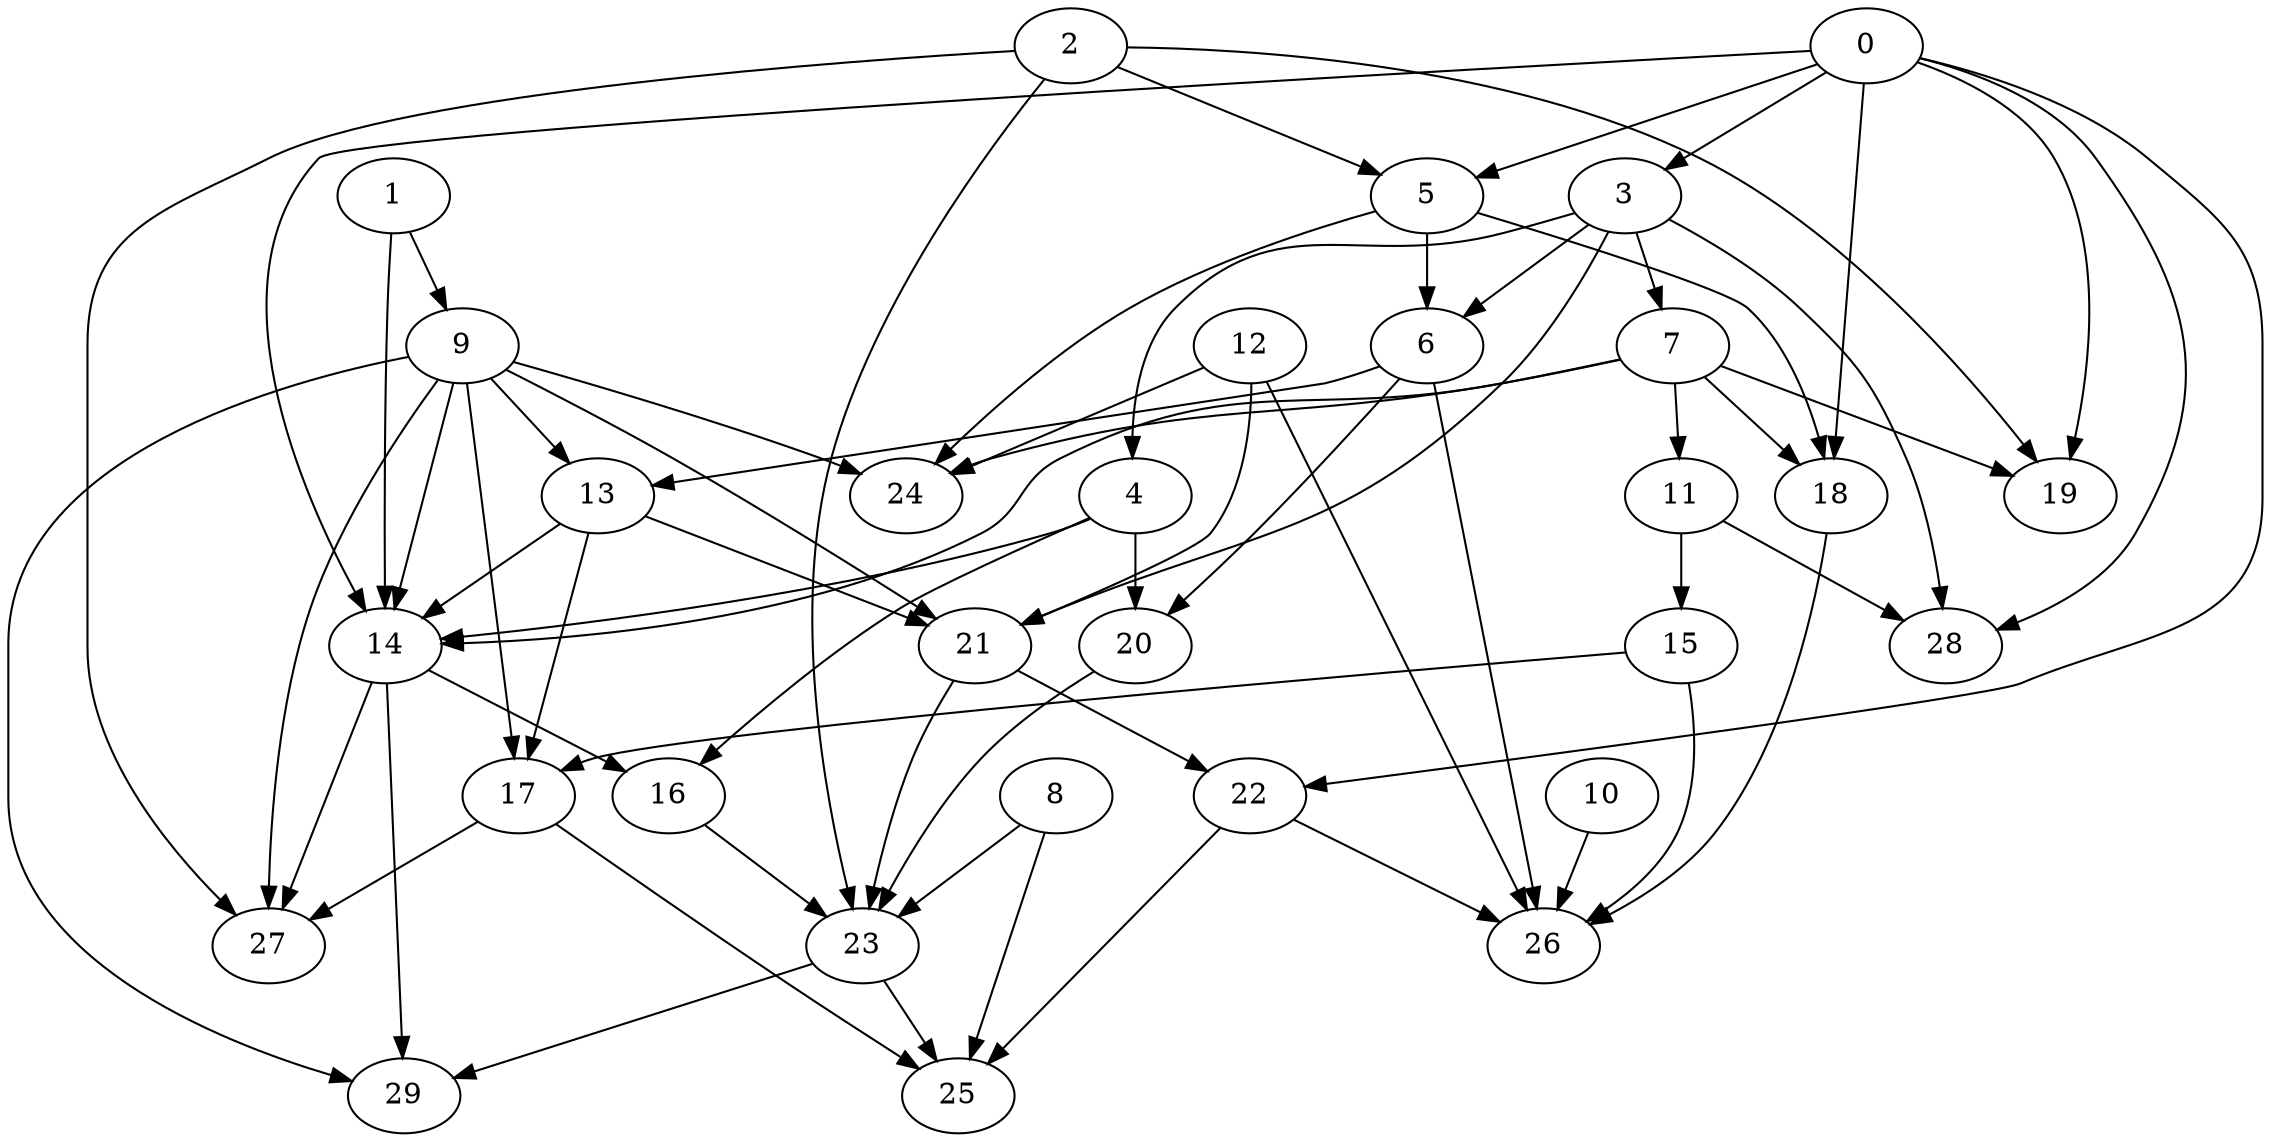 digraph "Random_Nodes_30_Density_2.20_CCR_0.10_WeightType_Random#1_Homogeneous-6" {
0 [Weight=212];
2 [Weight=169];
5 [Weight=169];
3 [Weight=148];
1 [Weight=85];
6 [Weight=169];
9 [Weight=148];
7 [Weight=148];
13 [Weight=148];
4 [Weight=106];
12 [Weight=169];
14 [Weight=127];
8 [Weight=212];
21 [Weight=212];
16 [Weight=191];
20 [Weight=106];
11 [Weight=64];
15 [Weight=85];
10 [Weight=148];
23 [Weight=106];
18 [Weight=127];
17 [Weight=212];
22 [Weight=64];
29 [Weight=212];
26 [Weight=169];
28 [Weight=169];
19 [Weight=127];
24 [Weight=64];
25 [Weight=42];
27 [Weight=42];
0 -> 22 [Weight=7];
3 -> 21 [Weight=6];
9 -> 24 [Weight=9];
5 -> 18 [Weight=3];
23 -> 25 [Weight=3];
6 -> 26 [Weight=3];
1 -> 9 [Weight=7];
4 -> 20 [Weight=10];
15 -> 17 [Weight=2];
13 -> 21 [Weight=5];
3 -> 7 [Weight=8];
13 -> 17 [Weight=6];
9 -> 17 [Weight=6];
9 -> 27 [Weight=7];
2 -> 5 [Weight=2];
6 -> 20 [Weight=9];
0 -> 28 [Weight=7];
8 -> 23 [Weight=8];
7 -> 14 [Weight=3];
5 -> 6 [Weight=6];
2 -> 27 [Weight=3];
5 -> 24 [Weight=10];
13 -> 14 [Weight=2];
18 -> 26 [Weight=5];
11 -> 28 [Weight=6];
0 -> 5 [Weight=4];
0 -> 14 [Weight=9];
14 -> 29 [Weight=7];
23 -> 29 [Weight=7];
11 -> 15 [Weight=8];
0 -> 3 [Weight=8];
7 -> 19 [Weight=9];
6 -> 13 [Weight=6];
14 -> 27 [Weight=5];
15 -> 26 [Weight=5];
0 -> 19 [Weight=2];
8 -> 25 [Weight=2];
17 -> 25 [Weight=6];
1 -> 14 [Weight=10];
14 -> 16 [Weight=2];
20 -> 23 [Weight=2];
17 -> 27 [Weight=8];
12 -> 21 [Weight=6];
3 -> 28 [Weight=8];
21 -> 23 [Weight=8];
9 -> 21 [Weight=8];
21 -> 22 [Weight=8];
2 -> 19 [Weight=5];
10 -> 26 [Weight=10];
9 -> 14 [Weight=2];
12 -> 24 [Weight=9];
2 -> 23 [Weight=9];
12 -> 26 [Weight=10];
16 -> 23 [Weight=2];
3 -> 6 [Weight=8];
0 -> 18 [Weight=10];
7 -> 18 [Weight=9];
9 -> 13 [Weight=9];
22 -> 25 [Weight=10];
9 -> 29 [Weight=7];
4 -> 16 [Weight=6];
22 -> 26 [Weight=10];
4 -> 14 [Weight=6];
3 -> 4 [Weight=2];
7 -> 11 [Weight=4];
7 -> 24 [Weight=6];
}
